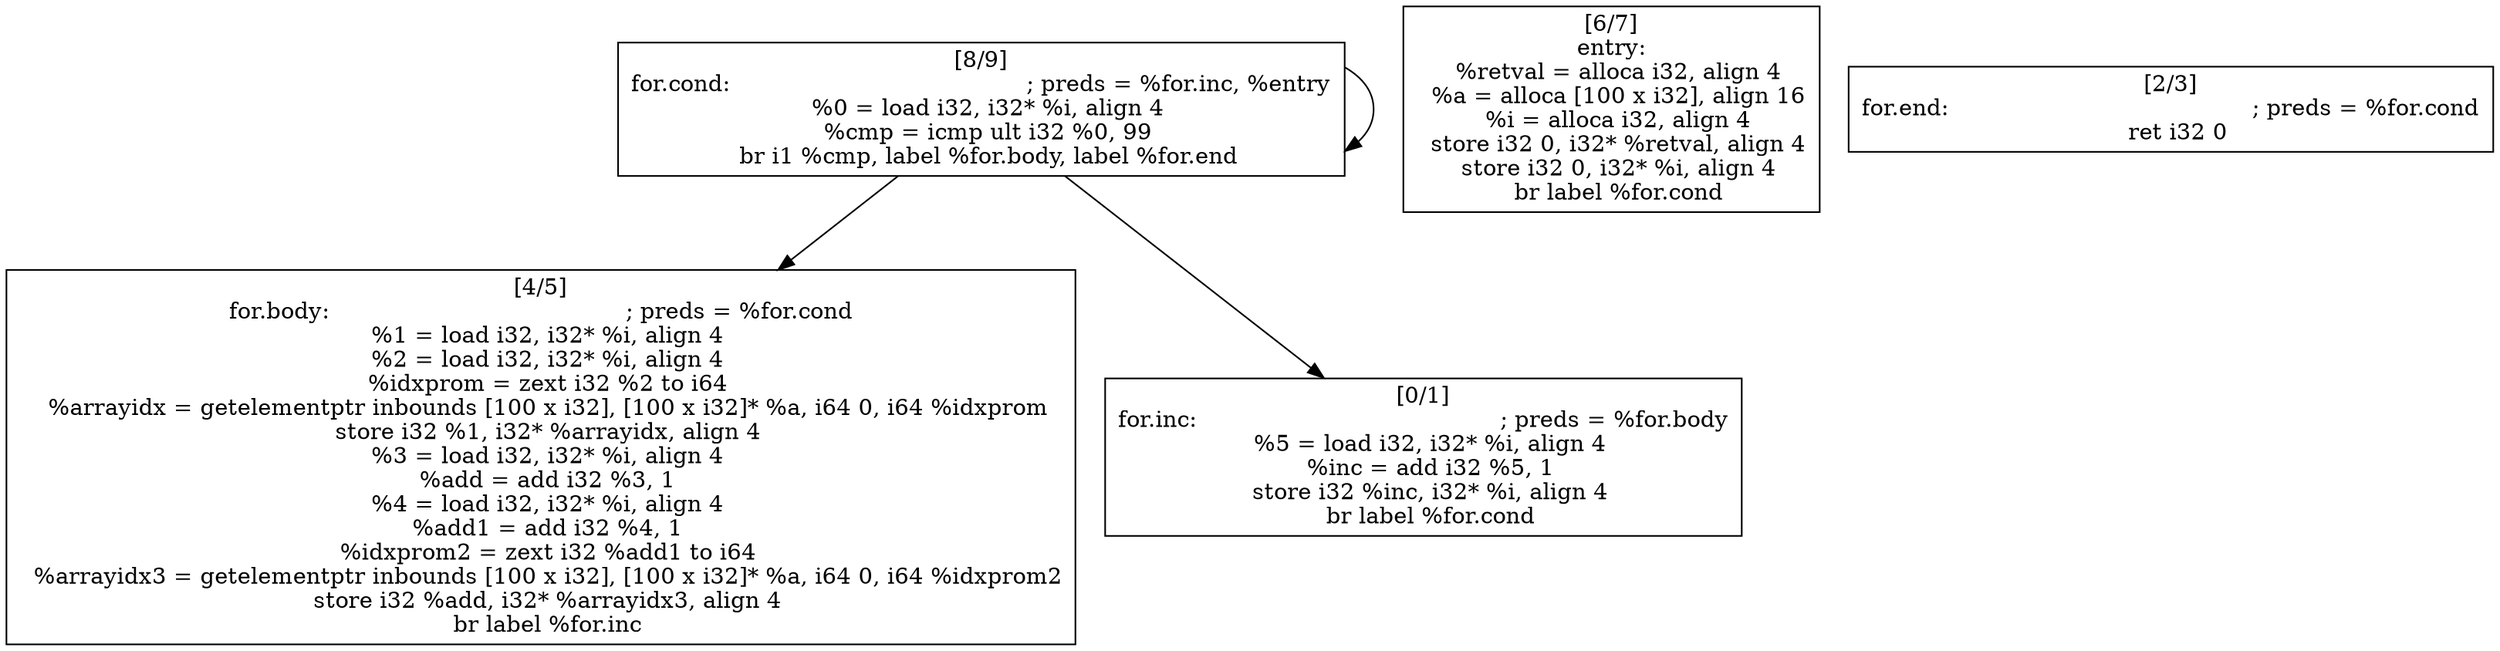 
digraph G {


node9 [label="[8/9]
for.cond:                                         ; preds = %for.inc, %entry
  %0 = load i32, i32* %i, align 4
  %cmp = icmp ult i32 %0, 99
  br i1 %cmp, label %for.body, label %for.end
",shape=rectangle ]
node7 [label="[4/5]
for.body:                                         ; preds = %for.cond
  %1 = load i32, i32* %i, align 4
  %2 = load i32, i32* %i, align 4
  %idxprom = zext i32 %2 to i64
  %arrayidx = getelementptr inbounds [100 x i32], [100 x i32]* %a, i64 0, i64 %idxprom
  store i32 %1, i32* %arrayidx, align 4
  %3 = load i32, i32* %i, align 4
  %add = add i32 %3, 1
  %4 = load i32, i32* %i, align 4
  %add1 = add i32 %4, 1
  %idxprom2 = zext i32 %add1 to i64
  %arrayidx3 = getelementptr inbounds [100 x i32], [100 x i32]* %a, i64 0, i64 %idxprom2
  store i32 %add, i32* %arrayidx3, align 4
  br label %for.inc
",shape=rectangle ]
node8 [label="[6/7]
entry:
  %retval = alloca i32, align 4
  %a = alloca [100 x i32], align 16
  %i = alloca i32, align 4
  store i32 0, i32* %retval, align 4
  store i32 0, i32* %i, align 4
  br label %for.cond
",shape=rectangle ]
node5 [label="[0/1]
for.inc:                                          ; preds = %for.body
  %5 = load i32, i32* %i, align 4
  %inc = add i32 %5, 1
  store i32 %inc, i32* %i, align 4
  br label %for.cond
",shape=rectangle ]
node6 [label="[2/3]
for.end:                                          ; preds = %for.cond
  ret i32 0
",shape=rectangle ]

node9->node5 [ ]
node9->node7 [ ]
node9->node9 [ ]


}
